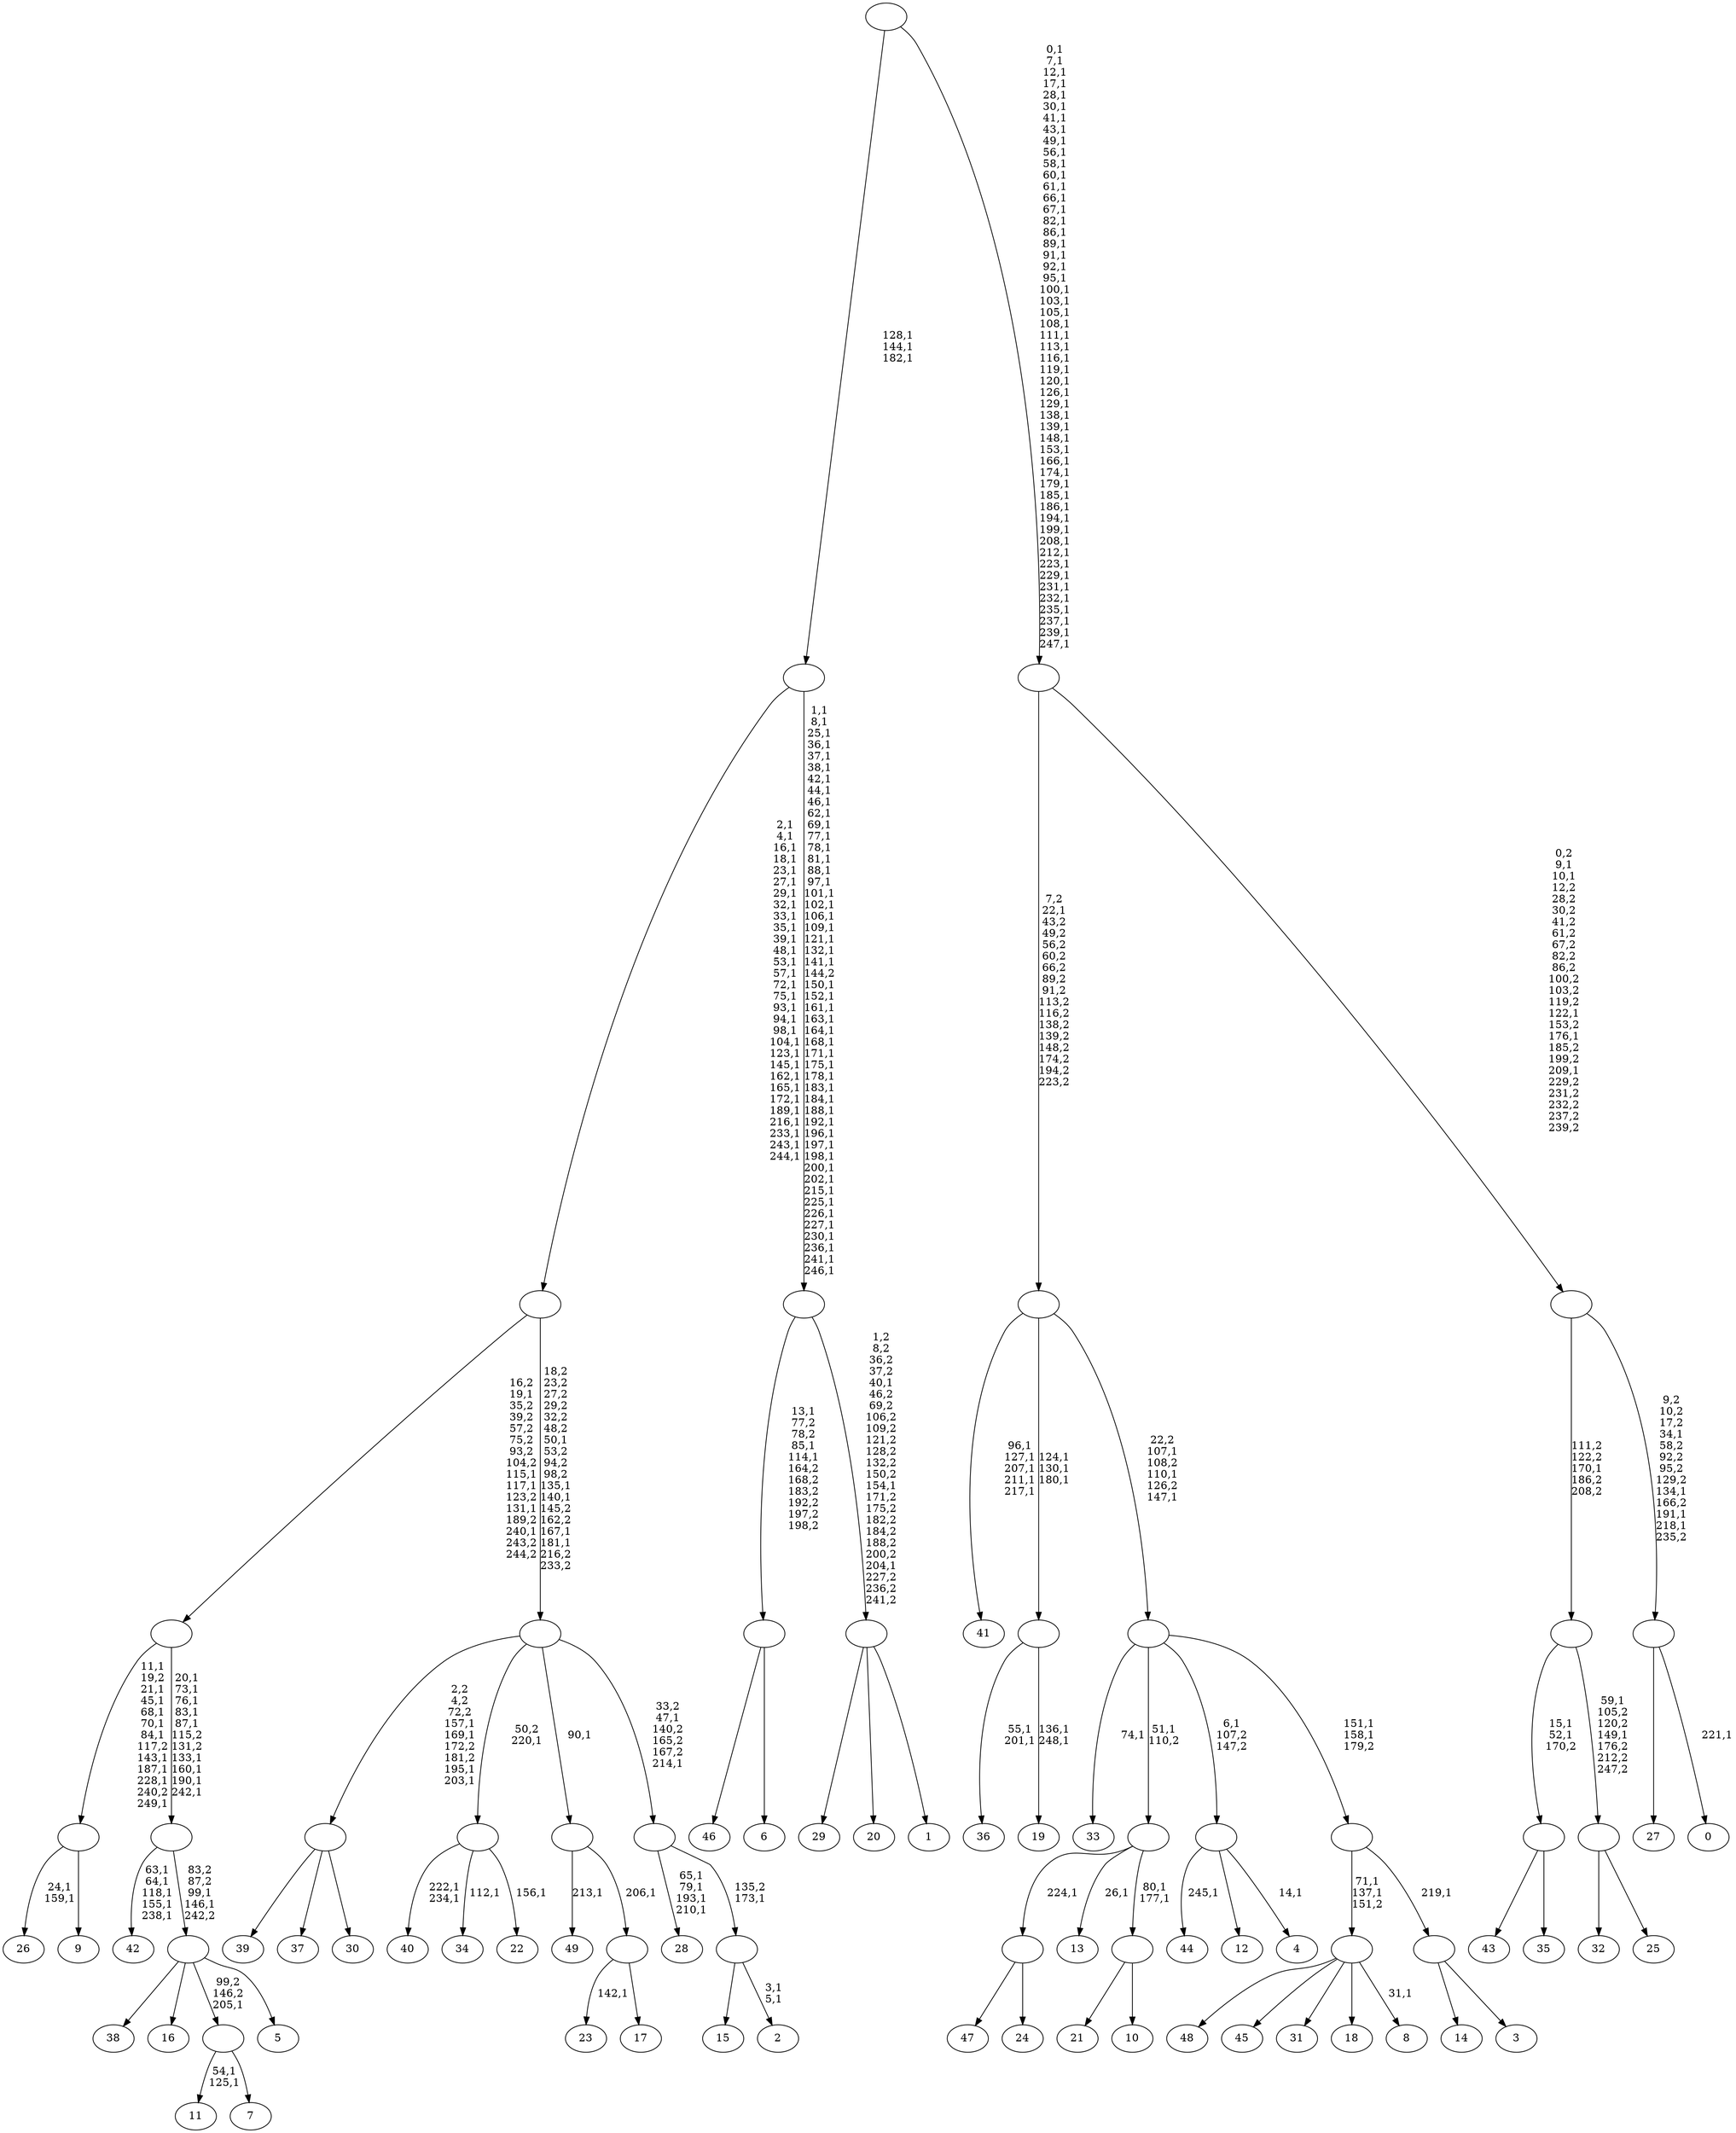 digraph T {
	300 [label="49"]
	298 [label="48"]
	297 [label="47"]
	296 [label="46"]
	295 [label="45"]
	294 [label="44"]
	292 [label="43"]
	291 [label="42"]
	285 [label="41"]
	279 [label="40"]
	276 [label="39"]
	275 [label="38"]
	274 [label="37"]
	273 [label="36"]
	270 [label="35"]
	269 [label=""]
	267 [label="34"]
	265 [label="33"]
	263 [label="32"]
	262 [label="31"]
	261 [label="30"]
	260 [label=""]
	256 [label="29"]
	255 [label="28"]
	250 [label="27"]
	249 [label="26"]
	246 [label="25"]
	245 [label=""]
	243 [label=""]
	242 [label="24"]
	241 [label=""]
	240 [label="23"]
	238 [label="22"]
	236 [label=""]
	235 [label="21"]
	234 [label="20"]
	233 [label="19"]
	230 [label=""]
	227 [label="18"]
	226 [label="17"]
	225 [label=""]
	224 [label=""]
	223 [label="16"]
	222 [label="15"]
	221 [label="14"]
	220 [label="13"]
	218 [label="12"]
	217 [label="11"]
	214 [label="10"]
	213 [label=""]
	211 [label=""]
	210 [label="9"]
	209 [label=""]
	199 [label="8"]
	197 [label=""]
	195 [label="7"]
	194 [label=""]
	193 [label="6"]
	192 [label=""]
	189 [label="5"]
	188 [label=""]
	186 [label=""]
	177 [label=""]
	172 [label="4"]
	170 [label=""]
	169 [label="3"]
	168 [label=""]
	167 [label=""]
	165 [label=""]
	162 [label=""]
	161 [label="2"]
	158 [label=""]
	157 [label=""]
	155 [label=""]
	150 [label=""]
	120 [label="1"]
	119 [label=""]
	116 [label=""]
	67 [label=""]
	64 [label="0"]
	62 [label=""]
	58 [label=""]
	53 [label=""]
	0 [label=""]
	269 -> 292 [label=""]
	269 -> 270 [label=""]
	260 -> 276 [label=""]
	260 -> 274 [label=""]
	260 -> 261 [label=""]
	245 -> 263 [label=""]
	245 -> 246 [label=""]
	243 -> 245 [label="59,1\n105,2\n120,2\n149,1\n176,2\n212,2\n247,2"]
	243 -> 269 [label="15,1\n52,1\n170,2"]
	241 -> 297 [label=""]
	241 -> 242 [label=""]
	236 -> 238 [label="156,1"]
	236 -> 267 [label="112,1"]
	236 -> 279 [label="222,1\n234,1"]
	230 -> 233 [label="136,1\n248,1"]
	230 -> 273 [label="55,1\n201,1"]
	225 -> 240 [label="142,1"]
	225 -> 226 [label=""]
	224 -> 300 [label="213,1"]
	224 -> 225 [label="206,1"]
	213 -> 235 [label=""]
	213 -> 214 [label=""]
	211 -> 213 [label="80,1\n177,1"]
	211 -> 220 [label="26,1"]
	211 -> 241 [label="224,1"]
	209 -> 249 [label="24,1\n159,1"]
	209 -> 210 [label=""]
	197 -> 199 [label="31,1"]
	197 -> 298 [label=""]
	197 -> 295 [label=""]
	197 -> 262 [label=""]
	197 -> 227 [label=""]
	194 -> 217 [label="54,1\n125,1"]
	194 -> 195 [label=""]
	192 -> 296 [label=""]
	192 -> 193 [label=""]
	188 -> 275 [label=""]
	188 -> 223 [label=""]
	188 -> 194 [label="99,2\n146,2\n205,1"]
	188 -> 189 [label=""]
	186 -> 188 [label="83,2\n87,2\n99,1\n146,1\n242,2"]
	186 -> 291 [label="63,1\n64,1\n118,1\n155,1\n238,1"]
	177 -> 186 [label="20,1\n73,1\n76,1\n83,1\n87,1\n115,2\n131,2\n133,1\n160,1\n190,1\n242,1"]
	177 -> 209 [label="11,1\n19,2\n21,1\n45,1\n68,1\n70,1\n84,1\n117,2\n143,1\n187,1\n228,1\n240,2\n249,1"]
	170 -> 172 [label="14,1"]
	170 -> 294 [label="245,1"]
	170 -> 218 [label=""]
	168 -> 221 [label=""]
	168 -> 169 [label=""]
	167 -> 197 [label="71,1\n137,1\n151,2"]
	167 -> 168 [label="219,1"]
	165 -> 167 [label="151,1\n158,1\n179,2"]
	165 -> 265 [label="74,1"]
	165 -> 211 [label="51,1\n110,2"]
	165 -> 170 [label="6,1\n107,2\n147,2"]
	162 -> 165 [label="22,2\n107,1\n108,2\n110,1\n126,2\n147,1"]
	162 -> 230 [label="124,1\n130,1\n180,1"]
	162 -> 285 [label="96,1\n127,1\n207,1\n211,1\n217,1"]
	158 -> 161 [label="3,1\n5,1"]
	158 -> 222 [label=""]
	157 -> 255 [label="65,1\n79,1\n193,1\n210,1"]
	157 -> 158 [label="135,2\n173,1"]
	155 -> 157 [label="33,2\n47,1\n140,2\n165,2\n167,2\n214,1"]
	155 -> 260 [label="2,2\n4,2\n72,2\n157,1\n169,1\n172,2\n181,2\n195,1\n203,1"]
	155 -> 236 [label="50,2\n220,1"]
	155 -> 224 [label="90,1"]
	150 -> 155 [label="18,2\n23,2\n27,2\n29,2\n32,2\n48,2\n50,1\n53,2\n94,2\n98,2\n135,1\n140,1\n145,2\n162,2\n167,1\n181,1\n216,2\n233,2"]
	150 -> 177 [label="16,2\n19,1\n35,2\n39,2\n57,2\n75,2\n93,2\n104,2\n115,1\n117,1\n123,2\n131,1\n189,2\n240,1\n243,2\n244,2"]
	119 -> 256 [label=""]
	119 -> 234 [label=""]
	119 -> 120 [label=""]
	116 -> 119 [label="1,2\n8,2\n36,2\n37,2\n40,1\n46,2\n69,2\n106,2\n109,2\n121,2\n128,2\n132,2\n150,2\n154,1\n171,2\n175,2\n182,2\n184,2\n188,2\n200,2\n204,1\n227,2\n236,2\n241,2"]
	116 -> 192 [label="13,1\n77,2\n78,2\n85,1\n114,1\n164,2\n168,2\n183,2\n192,2\n197,2\n198,2"]
	67 -> 116 [label="1,1\n8,1\n25,1\n36,1\n37,1\n38,1\n42,1\n44,1\n46,1\n62,1\n69,1\n77,1\n78,1\n81,1\n88,1\n97,1\n101,1\n102,1\n106,1\n109,1\n121,1\n132,1\n141,1\n144,2\n150,1\n152,1\n161,1\n163,1\n164,1\n168,1\n171,1\n175,1\n178,1\n183,1\n184,1\n188,1\n192,1\n196,1\n197,1\n198,1\n200,1\n202,1\n215,1\n225,1\n226,1\n227,1\n230,1\n236,1\n241,1\n246,1"]
	67 -> 150 [label="2,1\n4,1\n16,1\n18,1\n23,1\n27,1\n29,1\n32,1\n33,1\n35,1\n39,1\n48,1\n53,1\n57,1\n72,1\n75,1\n93,1\n94,1\n98,1\n104,1\n123,1\n145,1\n162,1\n165,1\n172,1\n189,1\n216,1\n233,1\n243,1\n244,1"]
	62 -> 64 [label="221,1"]
	62 -> 250 [label=""]
	58 -> 62 [label="9,2\n10,2\n17,2\n34,1\n58,2\n92,2\n95,2\n129,2\n134,1\n166,2\n191,1\n218,1\n235,2"]
	58 -> 243 [label="111,2\n122,2\n170,1\n186,2\n208,2"]
	53 -> 58 [label="0,2\n9,1\n10,1\n12,2\n28,2\n30,2\n41,2\n61,2\n67,2\n82,2\n86,2\n100,2\n103,2\n119,2\n122,1\n153,2\n176,1\n185,2\n199,2\n209,1\n229,2\n231,2\n232,2\n237,2\n239,2"]
	53 -> 162 [label="7,2\n22,1\n43,2\n49,2\n56,2\n60,2\n66,2\n89,2\n91,2\n113,2\n116,2\n138,2\n139,2\n148,2\n174,2\n194,2\n223,2"]
	0 -> 53 [label="0,1\n7,1\n12,1\n17,1\n28,1\n30,1\n41,1\n43,1\n49,1\n56,1\n58,1\n60,1\n61,1\n66,1\n67,1\n82,1\n86,1\n89,1\n91,1\n92,1\n95,1\n100,1\n103,1\n105,1\n108,1\n111,1\n113,1\n116,1\n119,1\n120,1\n126,1\n129,1\n138,1\n139,1\n148,1\n153,1\n166,1\n174,1\n179,1\n185,1\n186,1\n194,1\n199,1\n208,1\n212,1\n223,1\n229,1\n231,1\n232,1\n235,1\n237,1\n239,1\n247,1"]
	0 -> 67 [label="128,1\n144,1\n182,1"]
}
